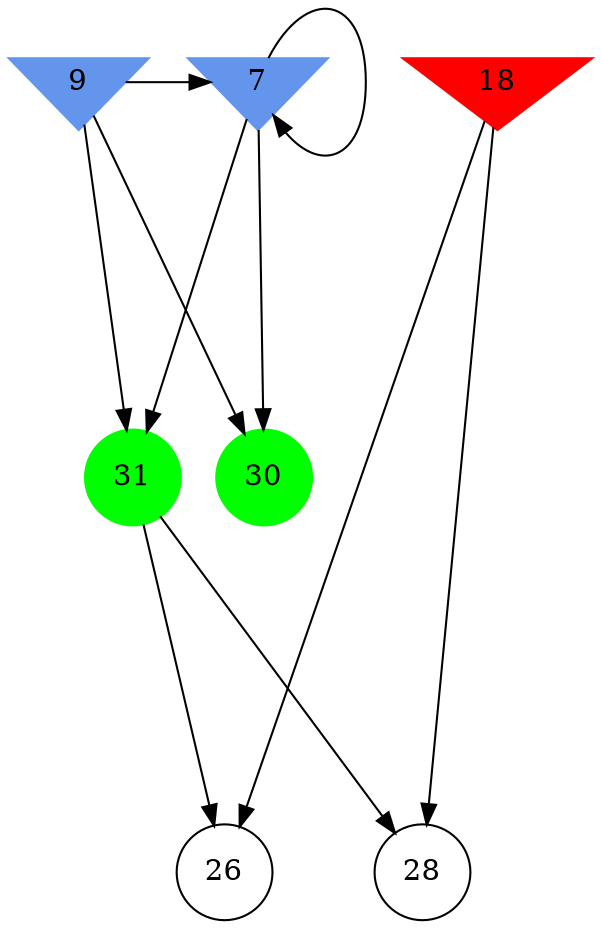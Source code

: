digraph brain {
	ranksep=2.0;
	7 [shape=invtriangle,style=filled,color=cornflowerblue];
	9 [shape=invtriangle,style=filled,color=cornflowerblue];
	18 [shape=invtriangle,style=filled,color=red];
	26 [shape=circle,color=black];
	28 [shape=circle,color=black];
	30 [shape=circle,style=filled,color=green];
	31 [shape=circle,style=filled,color=green];
	7	->	31;
	7	->	7;
	7	->	30;
	9	->	31;
	9	->	7;
	9	->	30;
	31	->	28;
	31	->	26;
	18	->	28;
	18	->	26;
	{ rank=same; 7; 9; 18; }
	{ rank=same; 26; 28; }
	{ rank=same; 30; 31; }
}
